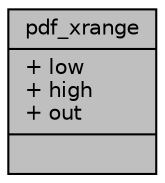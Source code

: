 digraph "pdf_xrange"
{
 // LATEX_PDF_SIZE
  edge [fontname="Helvetica",fontsize="10",labelfontname="Helvetica",labelfontsize="10"];
  node [fontname="Helvetica",fontsize="10",shape=record];
  Node1 [label="{pdf_xrange\n|+ low\l+ high\l+ out\l|}",height=0.2,width=0.4,color="black", fillcolor="grey75", style="filled", fontcolor="black",tooltip=" "];
}
